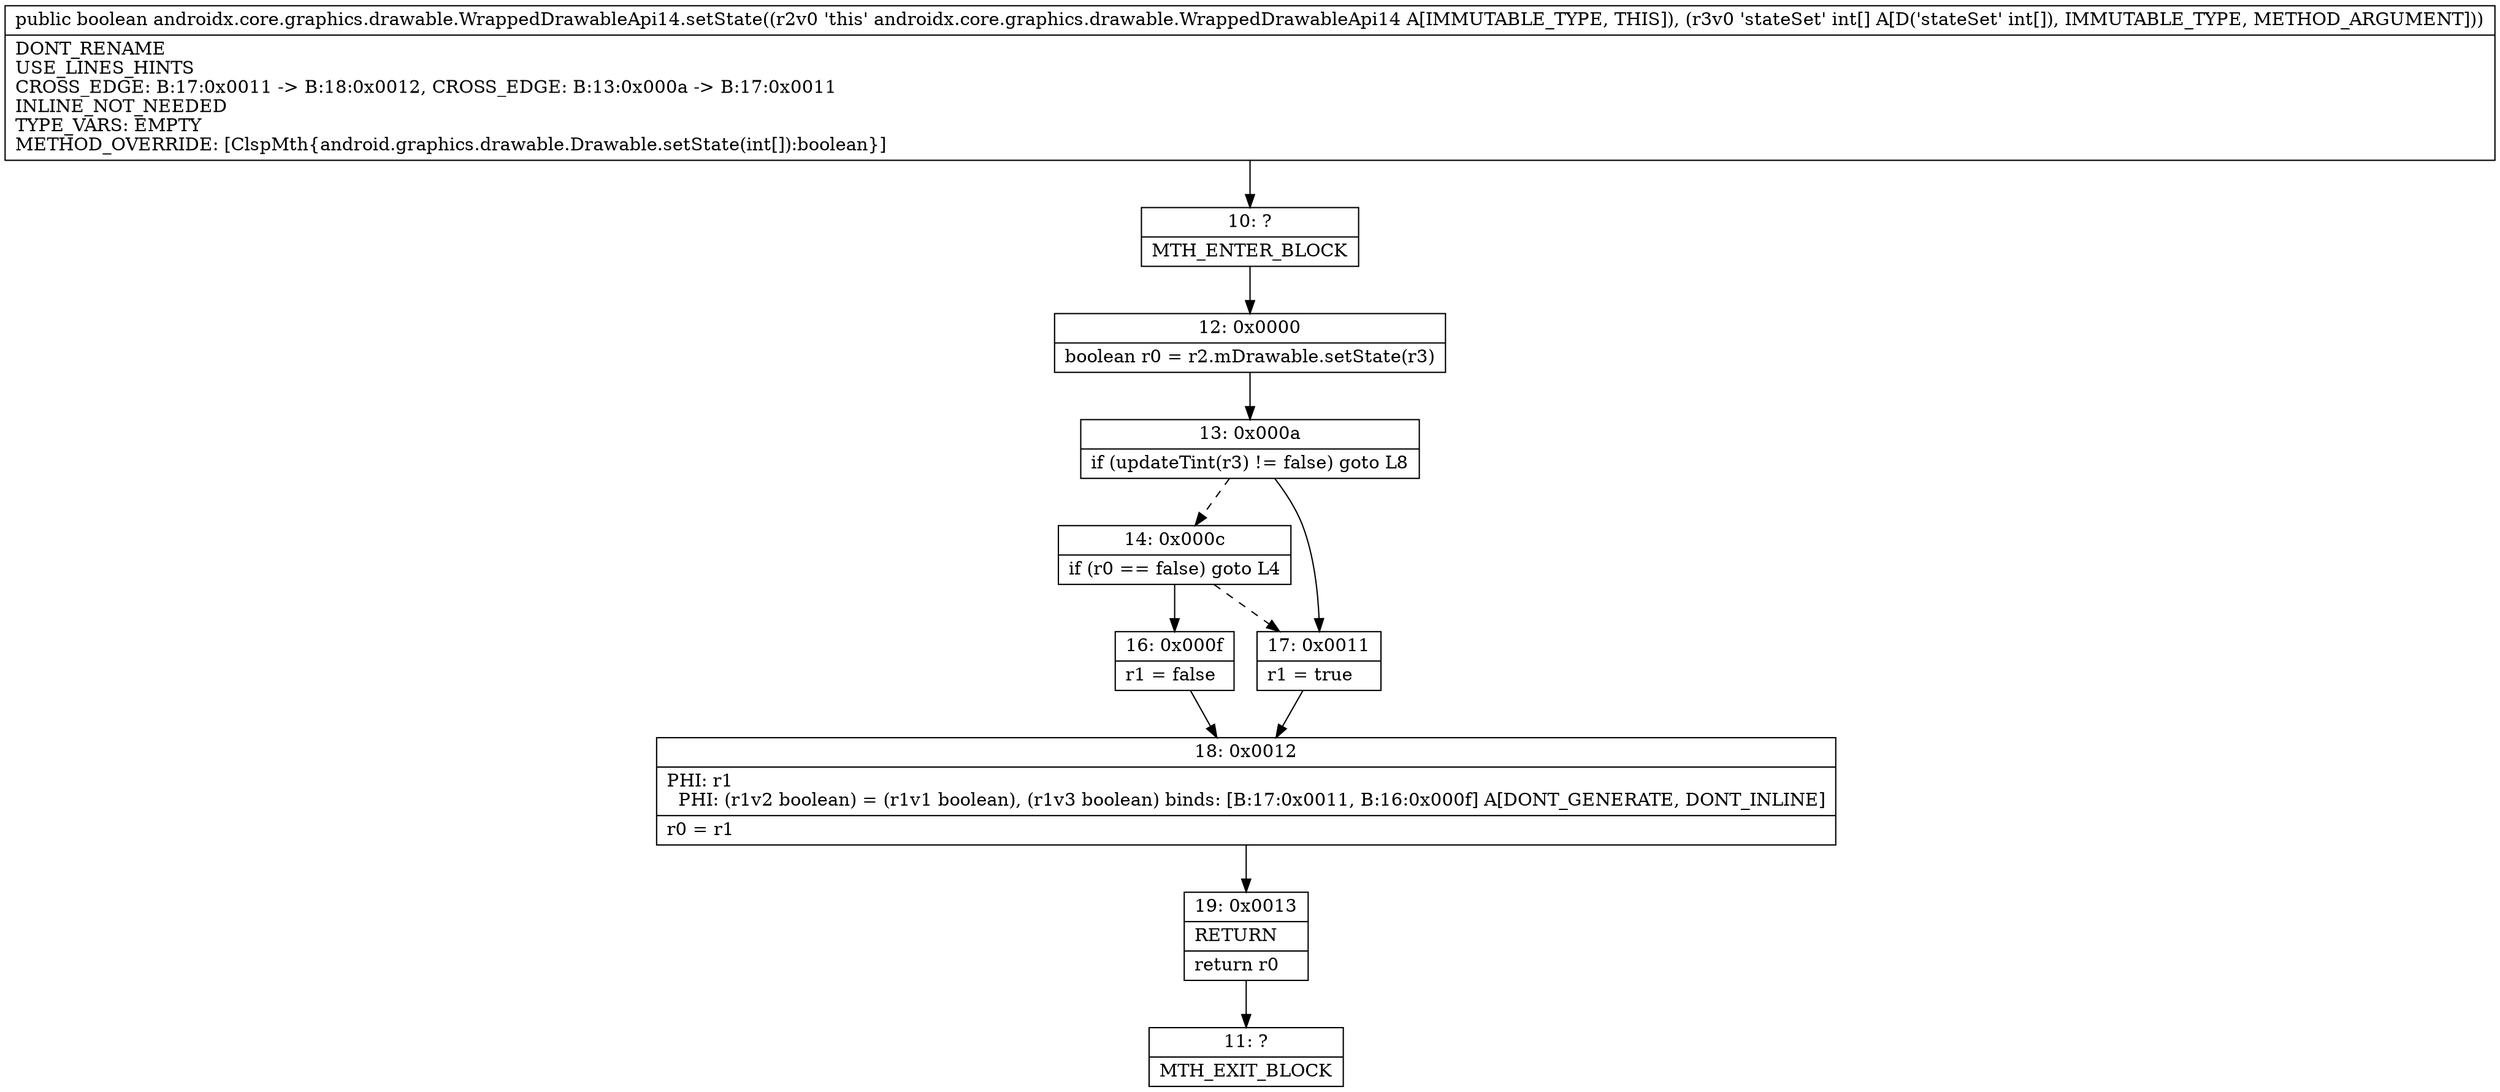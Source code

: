 digraph "CFG forandroidx.core.graphics.drawable.WrappedDrawableApi14.setState([I)Z" {
Node_10 [shape=record,label="{10\:\ ?|MTH_ENTER_BLOCK\l}"];
Node_12 [shape=record,label="{12\:\ 0x0000|boolean r0 = r2.mDrawable.setState(r3)\l}"];
Node_13 [shape=record,label="{13\:\ 0x000a|if (updateTint(r3) != false) goto L8\l}"];
Node_14 [shape=record,label="{14\:\ 0x000c|if (r0 == false) goto L4\l}"];
Node_16 [shape=record,label="{16\:\ 0x000f|r1 = false\l}"];
Node_18 [shape=record,label="{18\:\ 0x0012|PHI: r1 \l  PHI: (r1v2 boolean) = (r1v1 boolean), (r1v3 boolean) binds: [B:17:0x0011, B:16:0x000f] A[DONT_GENERATE, DONT_INLINE]\l|r0 = r1\l}"];
Node_19 [shape=record,label="{19\:\ 0x0013|RETURN\l|return r0\l}"];
Node_11 [shape=record,label="{11\:\ ?|MTH_EXIT_BLOCK\l}"];
Node_17 [shape=record,label="{17\:\ 0x0011|r1 = true\l}"];
MethodNode[shape=record,label="{public boolean androidx.core.graphics.drawable.WrappedDrawableApi14.setState((r2v0 'this' androidx.core.graphics.drawable.WrappedDrawableApi14 A[IMMUTABLE_TYPE, THIS]), (r3v0 'stateSet' int[] A[D('stateSet' int[]), IMMUTABLE_TYPE, METHOD_ARGUMENT]))  | DONT_RENAME\lUSE_LINES_HINTS\lCROSS_EDGE: B:17:0x0011 \-\> B:18:0x0012, CROSS_EDGE: B:13:0x000a \-\> B:17:0x0011\lINLINE_NOT_NEEDED\lTYPE_VARS: EMPTY\lMETHOD_OVERRIDE: [ClspMth\{android.graphics.drawable.Drawable.setState(int[]):boolean\}]\l}"];
MethodNode -> Node_10;Node_10 -> Node_12;
Node_12 -> Node_13;
Node_13 -> Node_14[style=dashed];
Node_13 -> Node_17;
Node_14 -> Node_16;
Node_14 -> Node_17[style=dashed];
Node_16 -> Node_18;
Node_18 -> Node_19;
Node_19 -> Node_11;
Node_17 -> Node_18;
}

